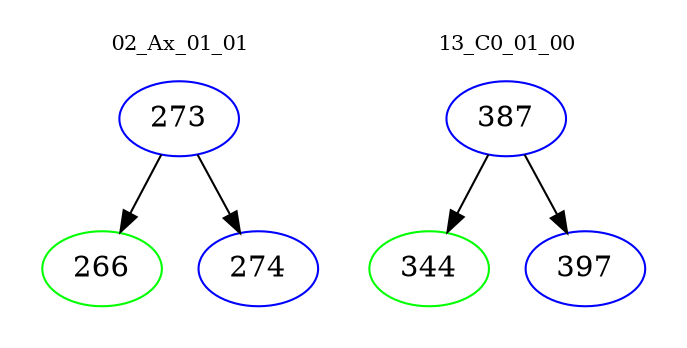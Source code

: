 digraph{
subgraph cluster_0 {
color = white
label = "02_Ax_01_01";
fontsize=10;
T0_273 [label="273", color="blue"]
T0_273 -> T0_266 [color="black"]
T0_266 [label="266", color="green"]
T0_273 -> T0_274 [color="black"]
T0_274 [label="274", color="blue"]
}
subgraph cluster_1 {
color = white
label = "13_C0_01_00";
fontsize=10;
T1_387 [label="387", color="blue"]
T1_387 -> T1_344 [color="black"]
T1_344 [label="344", color="green"]
T1_387 -> T1_397 [color="black"]
T1_397 [label="397", color="blue"]
}
}
